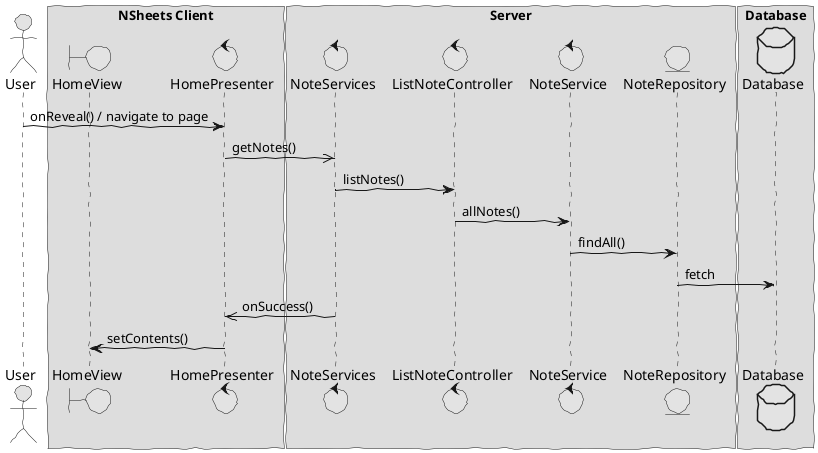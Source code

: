@startuml  design2.png
skinparam handwritten true
skinparam monochrome true
skinparam packageStyle rect
skinparam defaultFontName FG Virgil
skinparam shadowing false

actor User
boundary HomeView
control HomePresenter
control NoteServices
control ListNoteController
control NoteService
entity NoteRepository
database Database

box "NSheets Client"
participant HomeView
participant HomePresenter 
end box

box "Server"
participant NoteServices
participant ListNoteController
participant NoteService
participant NoteRepository
end box

box "Database"
participant Database
end box

User -> HomePresenter : onReveal() / navigate to page
HomePresenter ->> NoteServices : getNotes()
NoteServices -> ListNoteController : listNotes()
ListNoteController -> NoteService : allNotes()
NoteService -> NoteRepository : findAll()
NoteRepository -> Database : fetch
NoteServices ->> HomePresenter : onSuccess()
HomePresenter -> HomeView : setContents()

@enduml